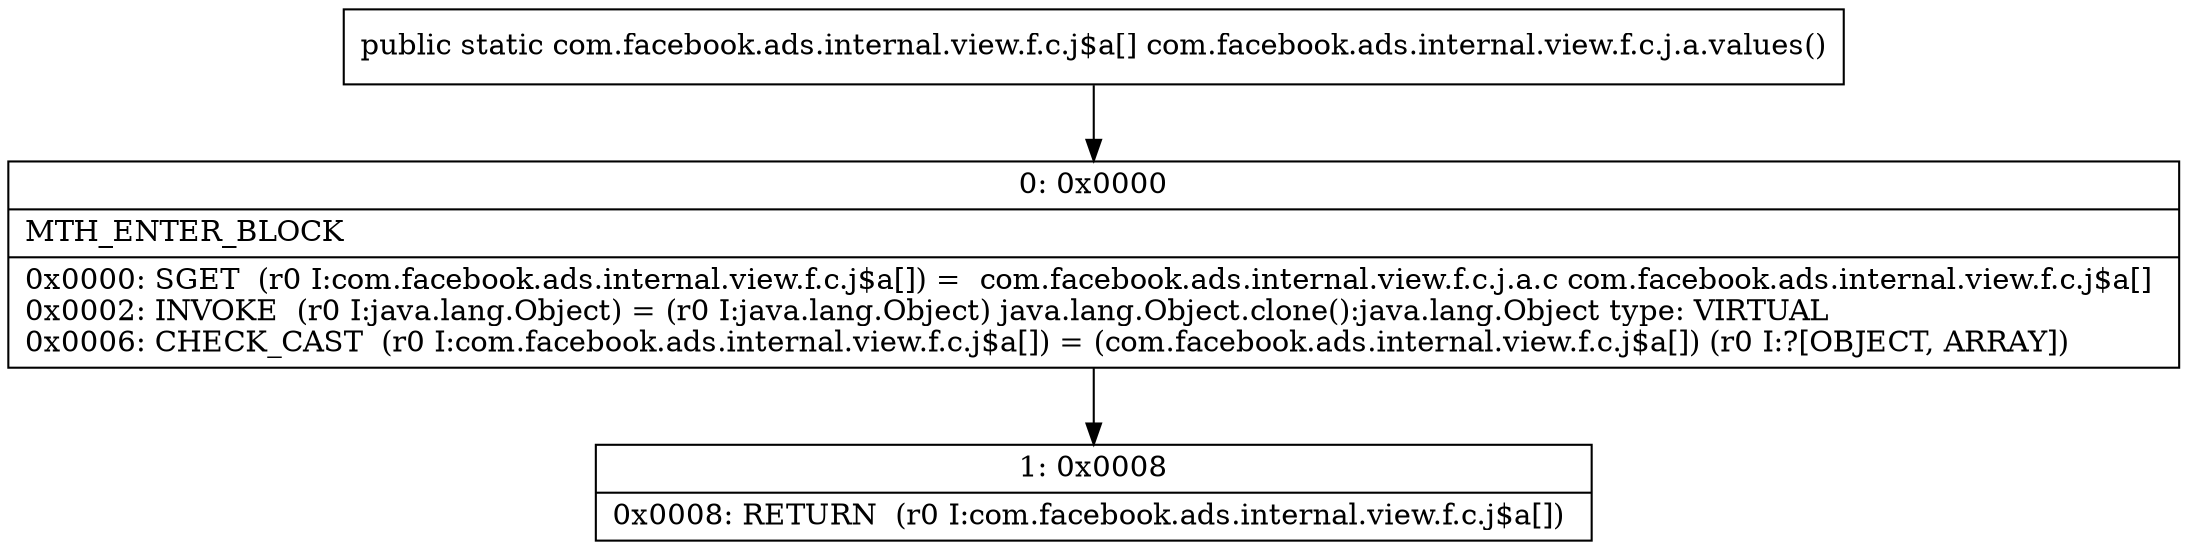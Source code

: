 digraph "CFG forcom.facebook.ads.internal.view.f.c.j.a.values()[Lcom\/facebook\/ads\/internal\/view\/f\/c\/j$a;" {
Node_0 [shape=record,label="{0\:\ 0x0000|MTH_ENTER_BLOCK\l|0x0000: SGET  (r0 I:com.facebook.ads.internal.view.f.c.j$a[]) =  com.facebook.ads.internal.view.f.c.j.a.c com.facebook.ads.internal.view.f.c.j$a[] \l0x0002: INVOKE  (r0 I:java.lang.Object) = (r0 I:java.lang.Object) java.lang.Object.clone():java.lang.Object type: VIRTUAL \l0x0006: CHECK_CAST  (r0 I:com.facebook.ads.internal.view.f.c.j$a[]) = (com.facebook.ads.internal.view.f.c.j$a[]) (r0 I:?[OBJECT, ARRAY]) \l}"];
Node_1 [shape=record,label="{1\:\ 0x0008|0x0008: RETURN  (r0 I:com.facebook.ads.internal.view.f.c.j$a[]) \l}"];
MethodNode[shape=record,label="{public static com.facebook.ads.internal.view.f.c.j$a[] com.facebook.ads.internal.view.f.c.j.a.values() }"];
MethodNode -> Node_0;
Node_0 -> Node_1;
}


